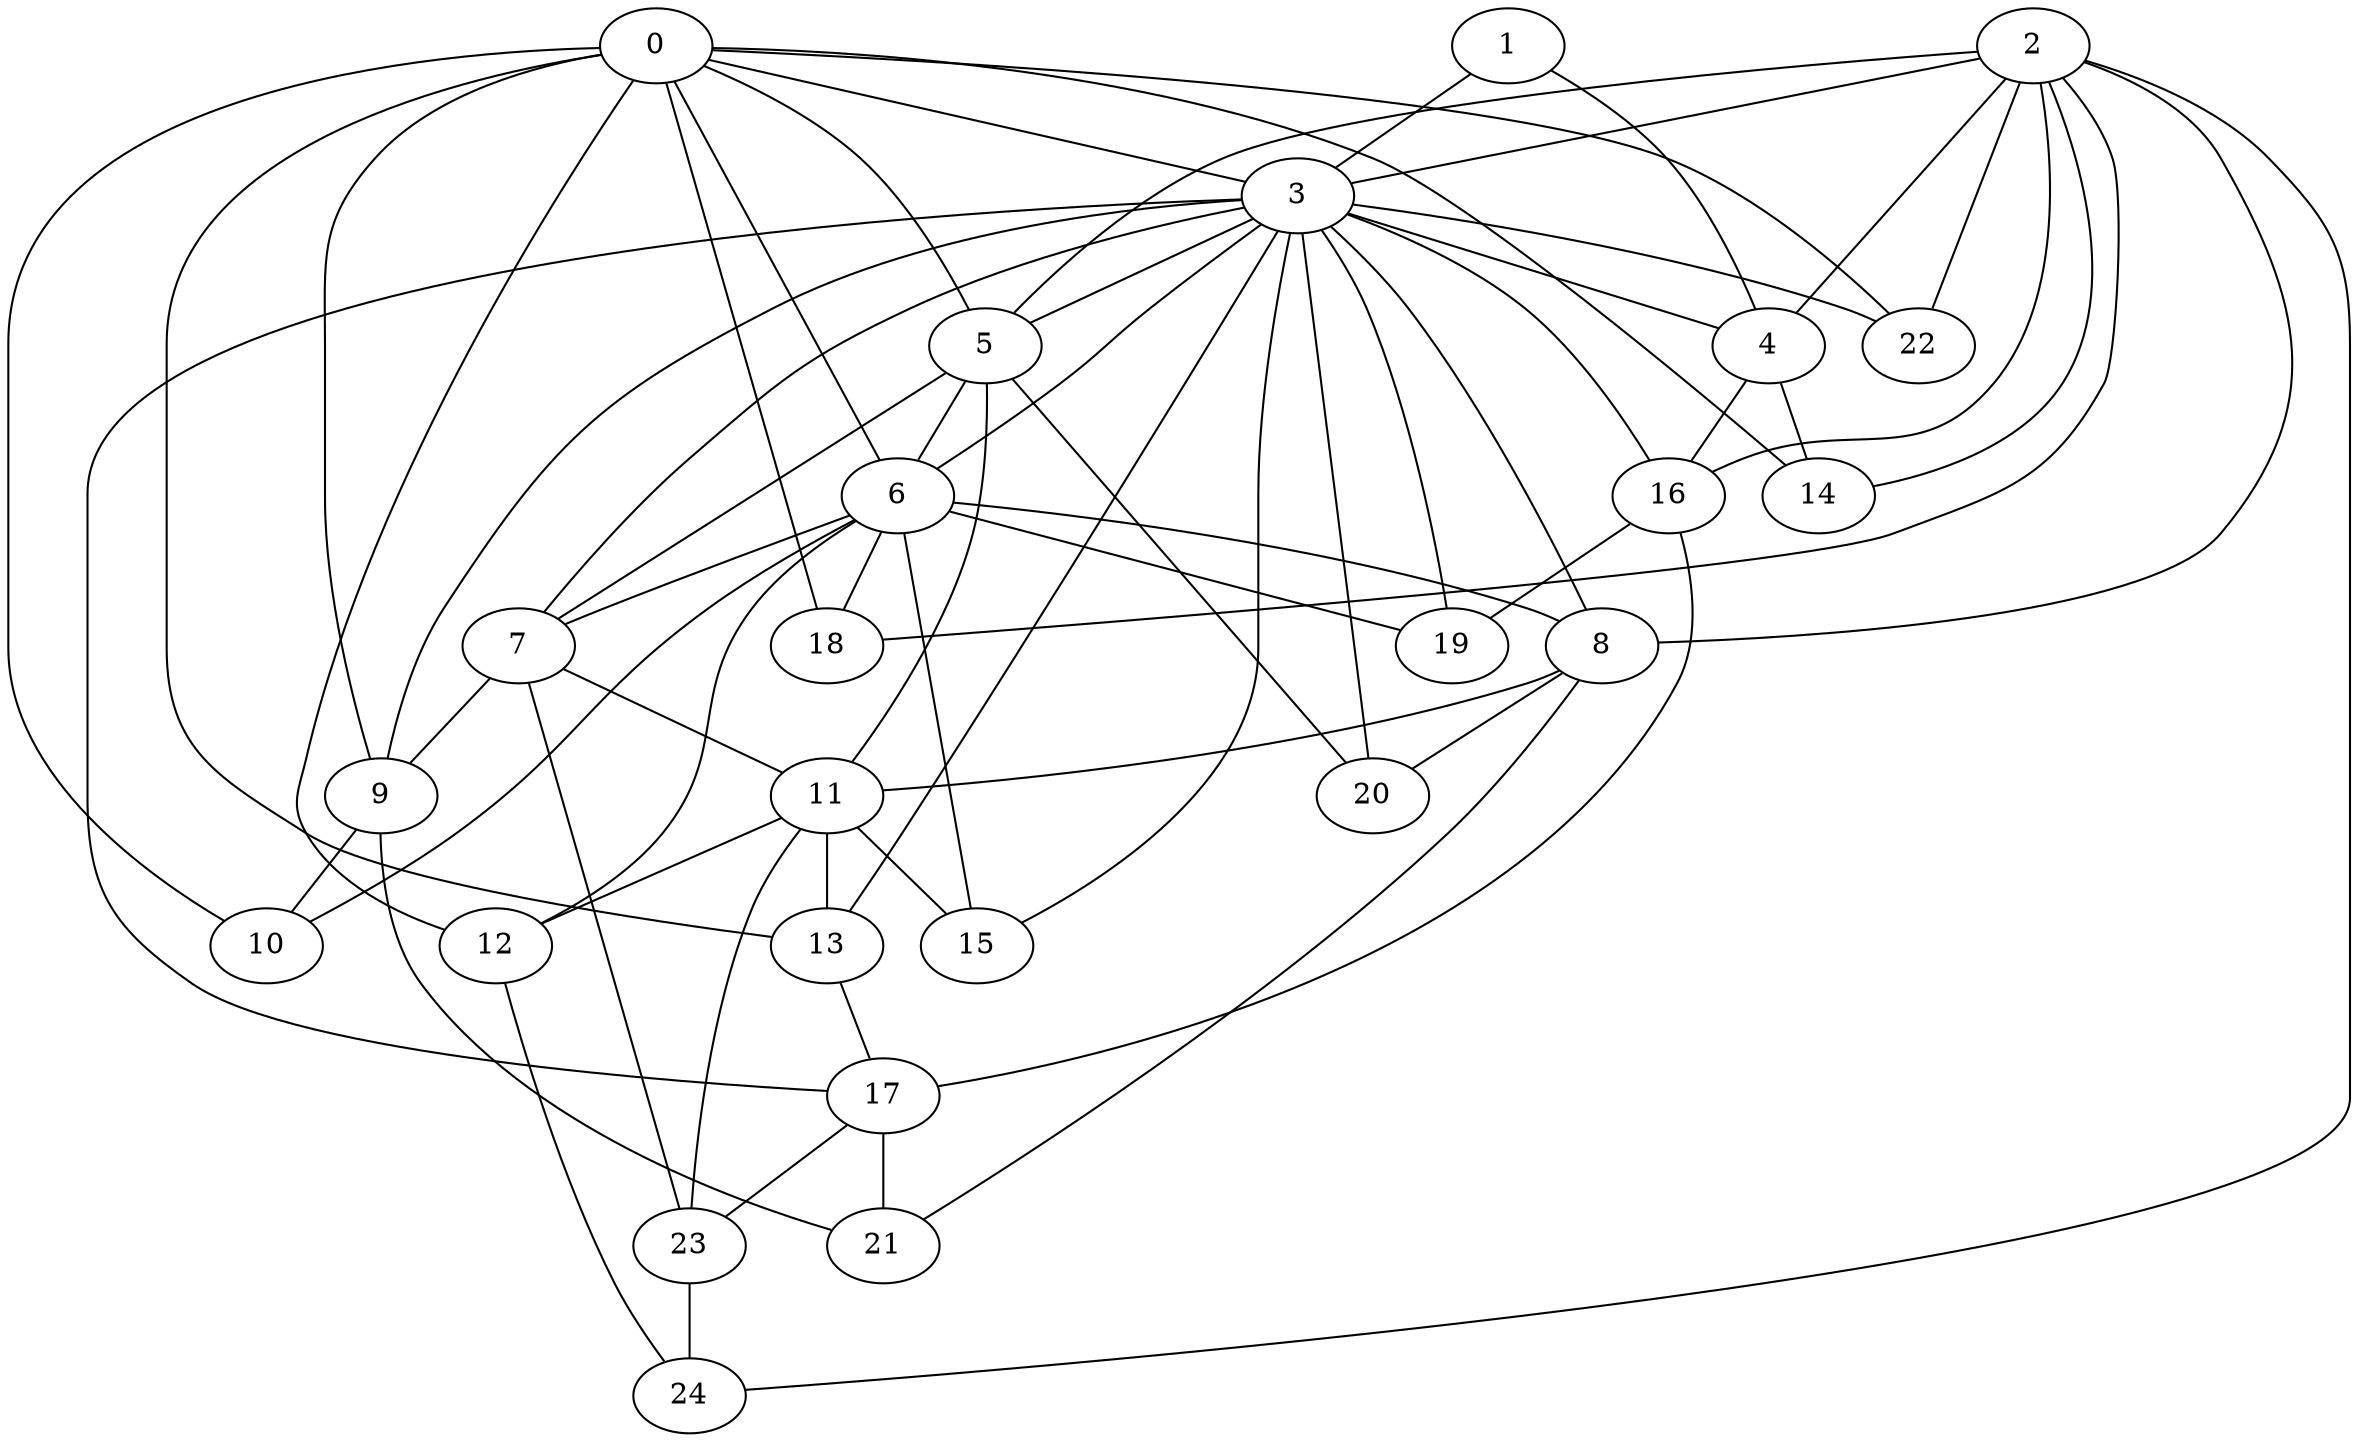 strict graph "barabasi_albert_graph(25,3)" {
0;
1;
2;
3;
4;
5;
6;
7;
8;
9;
10;
11;
12;
13;
14;
15;
16;
17;
18;
19;
20;
21;
22;
23;
24;
0 -- 3  [is_available=True, prob="0.880871209837"];
0 -- 5  [is_available=True, prob="0.202711099543"];
0 -- 6  [is_available=True, prob="0.56143344732"];
0 -- 9  [is_available=True, prob="0.152664656072"];
0 -- 10  [is_available=True, prob="0.258667943553"];
0 -- 12  [is_available=True, prob="0.590603339962"];
0 -- 13  [is_available=True, prob="0.753359775071"];
0 -- 14  [is_available=True, prob="0.585238413447"];
0 -- 18  [is_available=True, prob="0.0941582045163"];
0 -- 22  [is_available=True, prob="0.0289612498336"];
1 -- 3  [is_available=True, prob="0.634929105029"];
1 -- 4  [is_available=True, prob="0.595805371119"];
2 -- 3  [is_available=True, prob="0.162499756322"];
2 -- 4  [is_available=True, prob="0.649392572389"];
2 -- 5  [is_available=True, prob="1.0"];
2 -- 8  [is_available=True, prob="0.111029192175"];
2 -- 14  [is_available=True, prob="0.797492136178"];
2 -- 16  [is_available=True, prob="0.26605911668"];
2 -- 18  [is_available=True, prob="0.838107451512"];
2 -- 22  [is_available=True, prob="0.0905062276641"];
2 -- 24  [is_available=True, prob="0.50472298909"];
3 -- 4  [is_available=True, prob="1.0"];
3 -- 5  [is_available=True, prob="0.232917859345"];
3 -- 6  [is_available=True, prob="0.271798811871"];
3 -- 7  [is_available=True, prob="1.0"];
3 -- 8  [is_available=True, prob="0.816195511936"];
3 -- 9  [is_available=True, prob="0.839612496838"];
3 -- 13  [is_available=True, prob="0.194047787406"];
3 -- 15  [is_available=True, prob="0.623392761389"];
3 -- 16  [is_available=True, prob="0.0649530359683"];
3 -- 17  [is_available=True, prob="0.183682611239"];
3 -- 19  [is_available=True, prob="0.24621932485"];
3 -- 20  [is_available=True, prob="0.742673577694"];
3 -- 22  [is_available=True, prob="0.0582498653955"];
4 -- 16  [is_available=True, prob="0.434750455993"];
4 -- 14  [is_available=True, prob="0.849221834253"];
5 -- 6  [is_available=True, prob="0.536256290518"];
5 -- 7  [is_available=True, prob="0.880271584413"];
5 -- 11  [is_available=True, prob="0.49916709292"];
5 -- 20  [is_available=True, prob="1.0"];
6 -- 7  [is_available=True, prob="0.487273260127"];
6 -- 8  [is_available=True, prob="0.190375867621"];
6 -- 10  [is_available=True, prob="1.0"];
6 -- 12  [is_available=True, prob="0.535794489013"];
6 -- 15  [is_available=True, prob="0.0119935779778"];
6 -- 18  [is_available=True, prob="0.425946873624"];
6 -- 19  [is_available=True, prob="0.4627720867"];
7 -- 9  [is_available=True, prob="0.582157893349"];
7 -- 11  [is_available=True, prob="0.273266373371"];
7 -- 23  [is_available=True, prob="1.0"];
8 -- 11  [is_available=True, prob="0.214983801992"];
8 -- 20  [is_available=True, prob="0.772256587884"];
8 -- 21  [is_available=True, prob="0.0243605872514"];
9 -- 10  [is_available=True, prob="1.0"];
9 -- 21  [is_available=True, prob="0.389769786981"];
11 -- 12  [is_available=True, prob="0.654012334448"];
11 -- 13  [is_available=True, prob="0.26019484082"];
11 -- 15  [is_available=True, prob="1.0"];
11 -- 23  [is_available=True, prob="0.322627510571"];
12 -- 24  [is_available=True, prob="0.0951403147286"];
13 -- 17  [is_available=True, prob="0.242054818936"];
16 -- 19  [is_available=True, prob="1.0"];
16 -- 17  [is_available=True, prob="0.463100839622"];
17 -- 23  [is_available=True, prob="0.819057910391"];
17 -- 21  [is_available=True, prob="0.987253151126"];
23 -- 24  [is_available=True, prob="1.0"];
}
